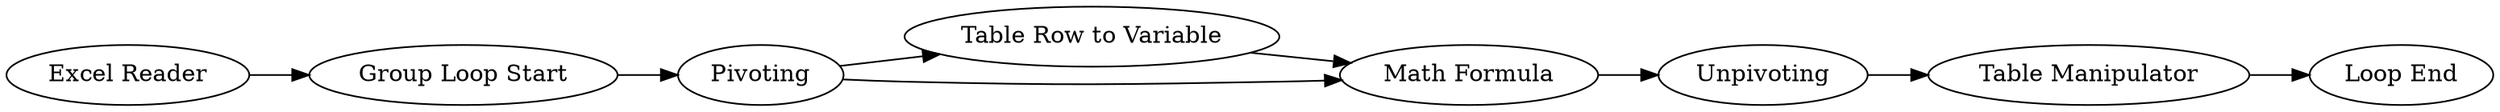 digraph {
	5 [label="Excel Reader"]
	6 [label="Group Loop Start"]
	7 [label="Table Row to Variable"]
	8 [label="Math Formula"]
	9 [label=Pivoting]
	10 [label=Unpivoting]
	11 [label="Table Manipulator"]
	12 [label="Loop End"]
	5 -> 6
	6 -> 9
	7 -> 8
	8 -> 10
	9 -> 7
	9 -> 8
	10 -> 11
	11 -> 12
	rankdir=LR
}
